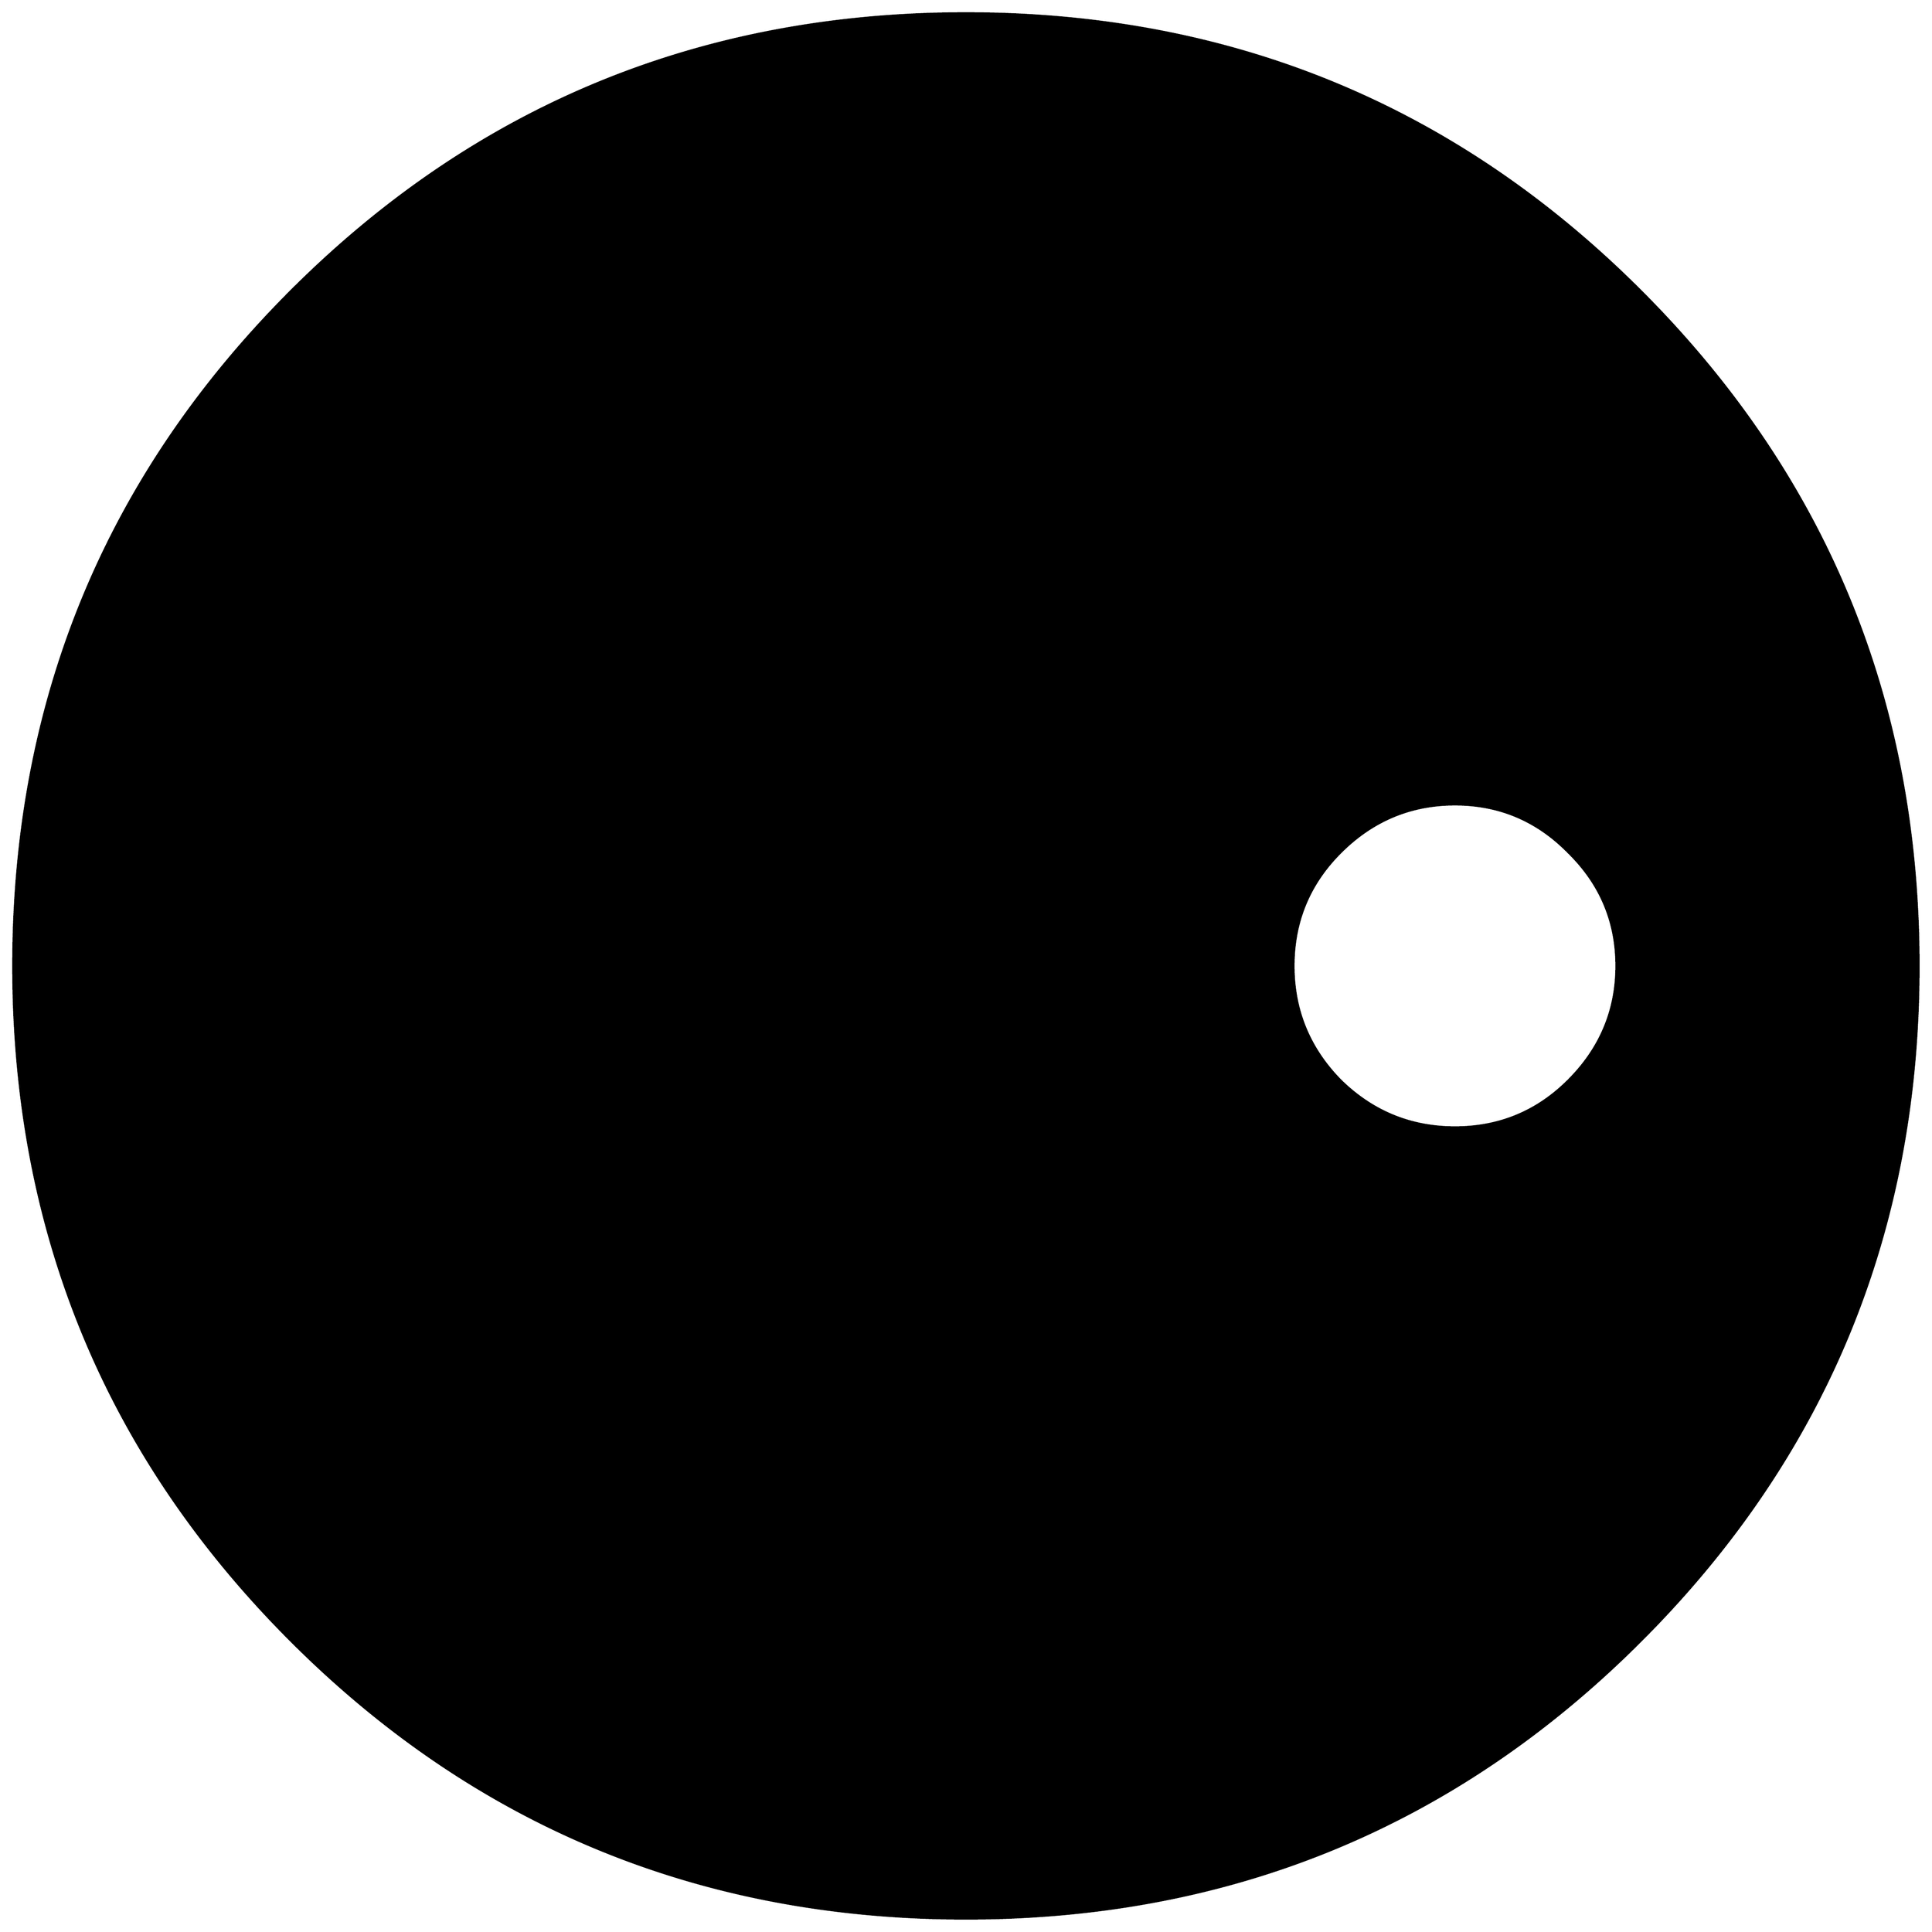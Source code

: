 


\begin{tikzpicture}[y=0.80pt, x=0.80pt, yscale=-1.0, xscale=1.0, inner sep=0pt, outer sep=0pt]
\begin{scope}[shift={(100.0,1706.0)},nonzero rule]
  \path[draw=.,fill=.,line width=1.600pt] (1998.0,-582.0) ..
    controls (1998.0,-311.333) and (1903.333,-81.333) ..
    (1714.0,108.0) .. controls (1524.667,297.333) and (1294.667,392.0)
    .. (1024.0,392.0) .. controls (753.333,392.0) and
    (523.333,297.333) .. (334.0,108.0) .. controls (144.667,-81.333) and
    (50.0,-311.333) .. (50.0,-582.0) .. controls (50.0,-852.667) and
    (144.667,-1082.667) .. (334.0,-1272.0) .. controls
    (523.333,-1461.333) and (753.333,-1556.0) .. (1024.0,-1556.0) ..
    controls (1294.667,-1556.0) and (1524.667,-1461.333) ..
    (1714.0,-1272.0) .. controls (1903.333,-1082.667) and
    (1998.0,-852.667) .. (1998.0,-582.0) -- cycle(1689.0,-582.0)
    .. controls (1689.0,-627.333) and (1672.667,-666.0) ..
    (1640.0,-698.0) .. controls (1608.0,-730.667) and
    (1569.333,-747.0) .. (1524.0,-747.0) .. controls
    (1478.667,-747.0) and (1439.667,-730.667) .. (1407.0,-698.0) ..
    controls (1375.0,-666.0) and (1359.0,-627.333) ..
    (1359.0,-582.0) .. controls (1359.0,-536.667) and
    (1375.0,-497.667) .. (1407.0,-465.0) .. controls
    (1439.667,-433.0) and (1478.667,-417.0) .. (1524.0,-417.0) ..
    controls (1569.333,-417.0) and (1608.0,-433.0) ..
    (1640.0,-465.0) .. controls (1672.667,-497.667) and
    (1689.0,-536.667) .. (1689.0,-582.0) -- cycle;
\end{scope}

\end{tikzpicture}

